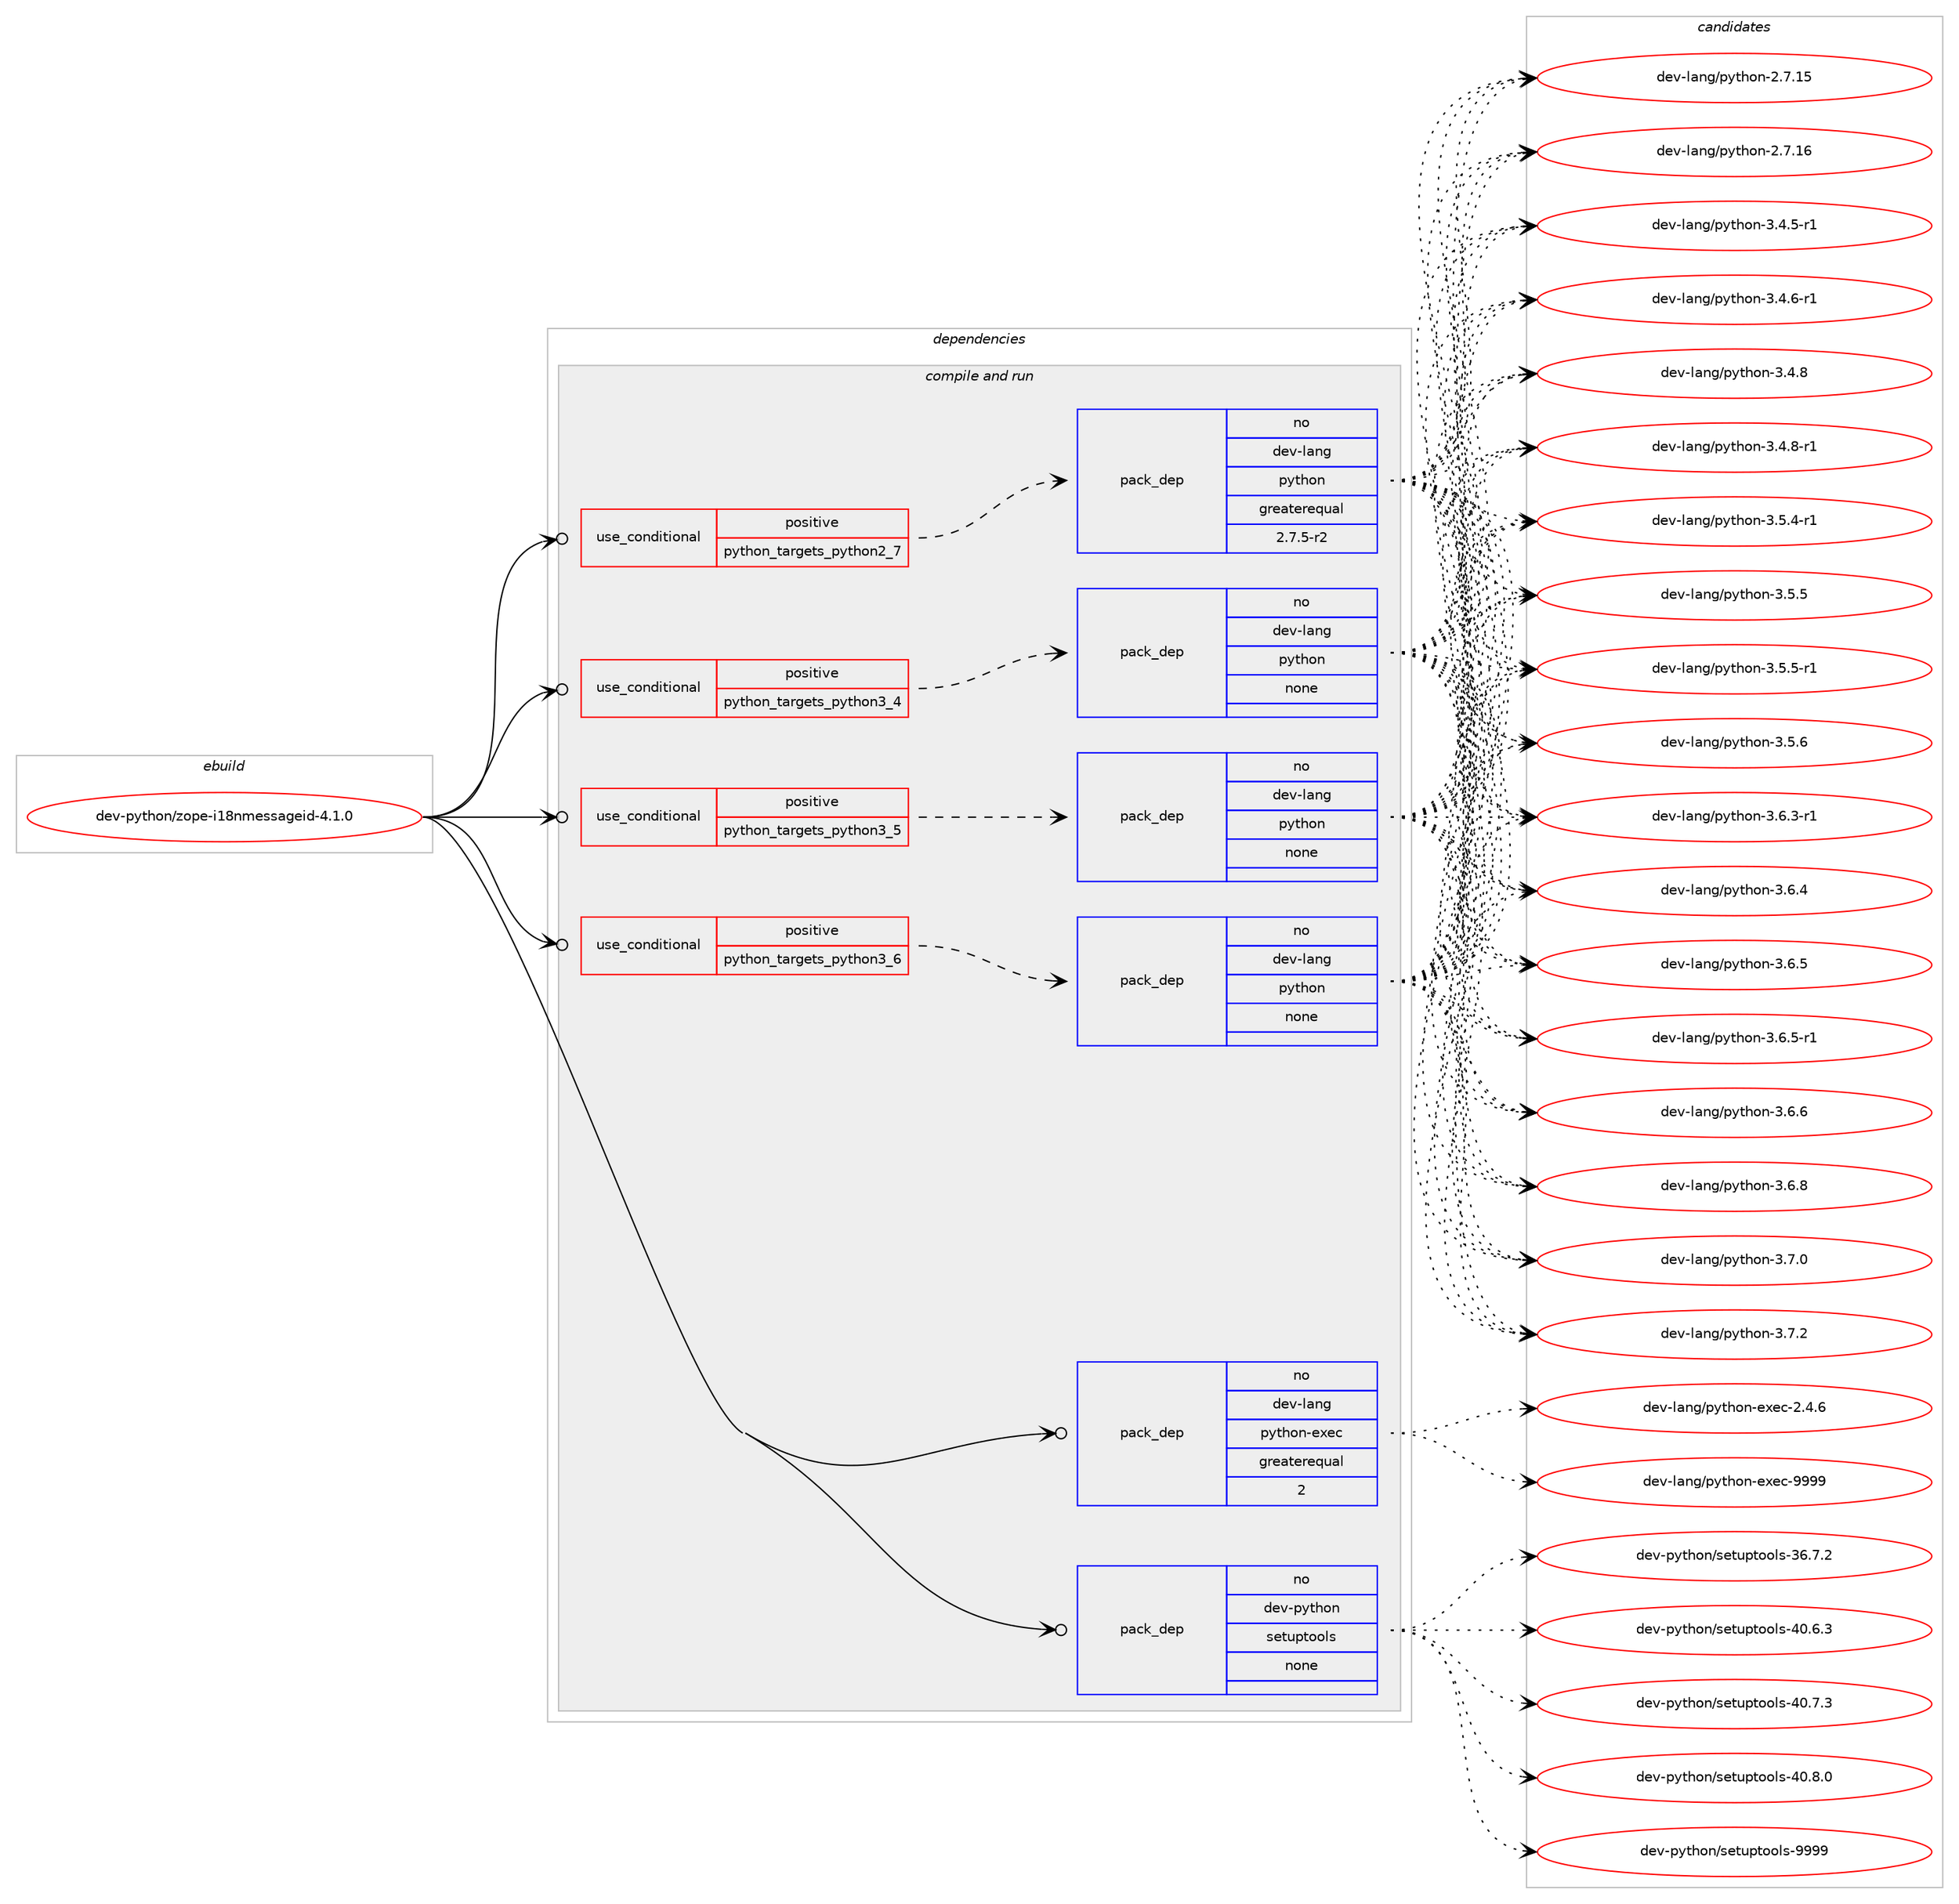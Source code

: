 digraph prolog {

# *************
# Graph options
# *************

newrank=true;
concentrate=true;
compound=true;
graph [rankdir=LR,fontname=Helvetica,fontsize=10,ranksep=1.5];#, ranksep=2.5, nodesep=0.2];
edge  [arrowhead=vee];
node  [fontname=Helvetica,fontsize=10];

# **********
# The ebuild
# **********

subgraph cluster_leftcol {
color=gray;
rank=same;
label=<<i>ebuild</i>>;
id [label="dev-python/zope-i18nmessageid-4.1.0", color=red, width=4, href="../dev-python/zope-i18nmessageid-4.1.0.svg"];
}

# ****************
# The dependencies
# ****************

subgraph cluster_midcol {
color=gray;
label=<<i>dependencies</i>>;
subgraph cluster_compile {
fillcolor="#eeeeee";
style=filled;
label=<<i>compile</i>>;
}
subgraph cluster_compileandrun {
fillcolor="#eeeeee";
style=filled;
label=<<i>compile and run</i>>;
subgraph cond387317 {
dependency1449375 [label=<<TABLE BORDER="0" CELLBORDER="1" CELLSPACING="0" CELLPADDING="4"><TR><TD ROWSPAN="3" CELLPADDING="10">use_conditional</TD></TR><TR><TD>positive</TD></TR><TR><TD>python_targets_python2_7</TD></TR></TABLE>>, shape=none, color=red];
subgraph pack1038685 {
dependency1449376 [label=<<TABLE BORDER="0" CELLBORDER="1" CELLSPACING="0" CELLPADDING="4" WIDTH="220"><TR><TD ROWSPAN="6" CELLPADDING="30">pack_dep</TD></TR><TR><TD WIDTH="110">no</TD></TR><TR><TD>dev-lang</TD></TR><TR><TD>python</TD></TR><TR><TD>greaterequal</TD></TR><TR><TD>2.7.5-r2</TD></TR></TABLE>>, shape=none, color=blue];
}
dependency1449375:e -> dependency1449376:w [weight=20,style="dashed",arrowhead="vee"];
}
id:e -> dependency1449375:w [weight=20,style="solid",arrowhead="odotvee"];
subgraph cond387318 {
dependency1449377 [label=<<TABLE BORDER="0" CELLBORDER="1" CELLSPACING="0" CELLPADDING="4"><TR><TD ROWSPAN="3" CELLPADDING="10">use_conditional</TD></TR><TR><TD>positive</TD></TR><TR><TD>python_targets_python3_4</TD></TR></TABLE>>, shape=none, color=red];
subgraph pack1038686 {
dependency1449378 [label=<<TABLE BORDER="0" CELLBORDER="1" CELLSPACING="0" CELLPADDING="4" WIDTH="220"><TR><TD ROWSPAN="6" CELLPADDING="30">pack_dep</TD></TR><TR><TD WIDTH="110">no</TD></TR><TR><TD>dev-lang</TD></TR><TR><TD>python</TD></TR><TR><TD>none</TD></TR><TR><TD></TD></TR></TABLE>>, shape=none, color=blue];
}
dependency1449377:e -> dependency1449378:w [weight=20,style="dashed",arrowhead="vee"];
}
id:e -> dependency1449377:w [weight=20,style="solid",arrowhead="odotvee"];
subgraph cond387319 {
dependency1449379 [label=<<TABLE BORDER="0" CELLBORDER="1" CELLSPACING="0" CELLPADDING="4"><TR><TD ROWSPAN="3" CELLPADDING="10">use_conditional</TD></TR><TR><TD>positive</TD></TR><TR><TD>python_targets_python3_5</TD></TR></TABLE>>, shape=none, color=red];
subgraph pack1038687 {
dependency1449380 [label=<<TABLE BORDER="0" CELLBORDER="1" CELLSPACING="0" CELLPADDING="4" WIDTH="220"><TR><TD ROWSPAN="6" CELLPADDING="30">pack_dep</TD></TR><TR><TD WIDTH="110">no</TD></TR><TR><TD>dev-lang</TD></TR><TR><TD>python</TD></TR><TR><TD>none</TD></TR><TR><TD></TD></TR></TABLE>>, shape=none, color=blue];
}
dependency1449379:e -> dependency1449380:w [weight=20,style="dashed",arrowhead="vee"];
}
id:e -> dependency1449379:w [weight=20,style="solid",arrowhead="odotvee"];
subgraph cond387320 {
dependency1449381 [label=<<TABLE BORDER="0" CELLBORDER="1" CELLSPACING="0" CELLPADDING="4"><TR><TD ROWSPAN="3" CELLPADDING="10">use_conditional</TD></TR><TR><TD>positive</TD></TR><TR><TD>python_targets_python3_6</TD></TR></TABLE>>, shape=none, color=red];
subgraph pack1038688 {
dependency1449382 [label=<<TABLE BORDER="0" CELLBORDER="1" CELLSPACING="0" CELLPADDING="4" WIDTH="220"><TR><TD ROWSPAN="6" CELLPADDING="30">pack_dep</TD></TR><TR><TD WIDTH="110">no</TD></TR><TR><TD>dev-lang</TD></TR><TR><TD>python</TD></TR><TR><TD>none</TD></TR><TR><TD></TD></TR></TABLE>>, shape=none, color=blue];
}
dependency1449381:e -> dependency1449382:w [weight=20,style="dashed",arrowhead="vee"];
}
id:e -> dependency1449381:w [weight=20,style="solid",arrowhead="odotvee"];
subgraph pack1038689 {
dependency1449383 [label=<<TABLE BORDER="0" CELLBORDER="1" CELLSPACING="0" CELLPADDING="4" WIDTH="220"><TR><TD ROWSPAN="6" CELLPADDING="30">pack_dep</TD></TR><TR><TD WIDTH="110">no</TD></TR><TR><TD>dev-lang</TD></TR><TR><TD>python-exec</TD></TR><TR><TD>greaterequal</TD></TR><TR><TD>2</TD></TR></TABLE>>, shape=none, color=blue];
}
id:e -> dependency1449383:w [weight=20,style="solid",arrowhead="odotvee"];
subgraph pack1038690 {
dependency1449384 [label=<<TABLE BORDER="0" CELLBORDER="1" CELLSPACING="0" CELLPADDING="4" WIDTH="220"><TR><TD ROWSPAN="6" CELLPADDING="30">pack_dep</TD></TR><TR><TD WIDTH="110">no</TD></TR><TR><TD>dev-python</TD></TR><TR><TD>setuptools</TD></TR><TR><TD>none</TD></TR><TR><TD></TD></TR></TABLE>>, shape=none, color=blue];
}
id:e -> dependency1449384:w [weight=20,style="solid",arrowhead="odotvee"];
}
subgraph cluster_run {
fillcolor="#eeeeee";
style=filled;
label=<<i>run</i>>;
}
}

# **************
# The candidates
# **************

subgraph cluster_choices {
rank=same;
color=gray;
label=<<i>candidates</i>>;

subgraph choice1038685 {
color=black;
nodesep=1;
choice10010111845108971101034711212111610411111045504655464953 [label="dev-lang/python-2.7.15", color=red, width=4,href="../dev-lang/python-2.7.15.svg"];
choice10010111845108971101034711212111610411111045504655464954 [label="dev-lang/python-2.7.16", color=red, width=4,href="../dev-lang/python-2.7.16.svg"];
choice1001011184510897110103471121211161041111104551465246534511449 [label="dev-lang/python-3.4.5-r1", color=red, width=4,href="../dev-lang/python-3.4.5-r1.svg"];
choice1001011184510897110103471121211161041111104551465246544511449 [label="dev-lang/python-3.4.6-r1", color=red, width=4,href="../dev-lang/python-3.4.6-r1.svg"];
choice100101118451089711010347112121116104111110455146524656 [label="dev-lang/python-3.4.8", color=red, width=4,href="../dev-lang/python-3.4.8.svg"];
choice1001011184510897110103471121211161041111104551465246564511449 [label="dev-lang/python-3.4.8-r1", color=red, width=4,href="../dev-lang/python-3.4.8-r1.svg"];
choice1001011184510897110103471121211161041111104551465346524511449 [label="dev-lang/python-3.5.4-r1", color=red, width=4,href="../dev-lang/python-3.5.4-r1.svg"];
choice100101118451089711010347112121116104111110455146534653 [label="dev-lang/python-3.5.5", color=red, width=4,href="../dev-lang/python-3.5.5.svg"];
choice1001011184510897110103471121211161041111104551465346534511449 [label="dev-lang/python-3.5.5-r1", color=red, width=4,href="../dev-lang/python-3.5.5-r1.svg"];
choice100101118451089711010347112121116104111110455146534654 [label="dev-lang/python-3.5.6", color=red, width=4,href="../dev-lang/python-3.5.6.svg"];
choice1001011184510897110103471121211161041111104551465446514511449 [label="dev-lang/python-3.6.3-r1", color=red, width=4,href="../dev-lang/python-3.6.3-r1.svg"];
choice100101118451089711010347112121116104111110455146544652 [label="dev-lang/python-3.6.4", color=red, width=4,href="../dev-lang/python-3.6.4.svg"];
choice100101118451089711010347112121116104111110455146544653 [label="dev-lang/python-3.6.5", color=red, width=4,href="../dev-lang/python-3.6.5.svg"];
choice1001011184510897110103471121211161041111104551465446534511449 [label="dev-lang/python-3.6.5-r1", color=red, width=4,href="../dev-lang/python-3.6.5-r1.svg"];
choice100101118451089711010347112121116104111110455146544654 [label="dev-lang/python-3.6.6", color=red, width=4,href="../dev-lang/python-3.6.6.svg"];
choice100101118451089711010347112121116104111110455146544656 [label="dev-lang/python-3.6.8", color=red, width=4,href="../dev-lang/python-3.6.8.svg"];
choice100101118451089711010347112121116104111110455146554648 [label="dev-lang/python-3.7.0", color=red, width=4,href="../dev-lang/python-3.7.0.svg"];
choice100101118451089711010347112121116104111110455146554650 [label="dev-lang/python-3.7.2", color=red, width=4,href="../dev-lang/python-3.7.2.svg"];
dependency1449376:e -> choice10010111845108971101034711212111610411111045504655464953:w [style=dotted,weight="100"];
dependency1449376:e -> choice10010111845108971101034711212111610411111045504655464954:w [style=dotted,weight="100"];
dependency1449376:e -> choice1001011184510897110103471121211161041111104551465246534511449:w [style=dotted,weight="100"];
dependency1449376:e -> choice1001011184510897110103471121211161041111104551465246544511449:w [style=dotted,weight="100"];
dependency1449376:e -> choice100101118451089711010347112121116104111110455146524656:w [style=dotted,weight="100"];
dependency1449376:e -> choice1001011184510897110103471121211161041111104551465246564511449:w [style=dotted,weight="100"];
dependency1449376:e -> choice1001011184510897110103471121211161041111104551465346524511449:w [style=dotted,weight="100"];
dependency1449376:e -> choice100101118451089711010347112121116104111110455146534653:w [style=dotted,weight="100"];
dependency1449376:e -> choice1001011184510897110103471121211161041111104551465346534511449:w [style=dotted,weight="100"];
dependency1449376:e -> choice100101118451089711010347112121116104111110455146534654:w [style=dotted,weight="100"];
dependency1449376:e -> choice1001011184510897110103471121211161041111104551465446514511449:w [style=dotted,weight="100"];
dependency1449376:e -> choice100101118451089711010347112121116104111110455146544652:w [style=dotted,weight="100"];
dependency1449376:e -> choice100101118451089711010347112121116104111110455146544653:w [style=dotted,weight="100"];
dependency1449376:e -> choice1001011184510897110103471121211161041111104551465446534511449:w [style=dotted,weight="100"];
dependency1449376:e -> choice100101118451089711010347112121116104111110455146544654:w [style=dotted,weight="100"];
dependency1449376:e -> choice100101118451089711010347112121116104111110455146544656:w [style=dotted,weight="100"];
dependency1449376:e -> choice100101118451089711010347112121116104111110455146554648:w [style=dotted,weight="100"];
dependency1449376:e -> choice100101118451089711010347112121116104111110455146554650:w [style=dotted,weight="100"];
}
subgraph choice1038686 {
color=black;
nodesep=1;
choice10010111845108971101034711212111610411111045504655464953 [label="dev-lang/python-2.7.15", color=red, width=4,href="../dev-lang/python-2.7.15.svg"];
choice10010111845108971101034711212111610411111045504655464954 [label="dev-lang/python-2.7.16", color=red, width=4,href="../dev-lang/python-2.7.16.svg"];
choice1001011184510897110103471121211161041111104551465246534511449 [label="dev-lang/python-3.4.5-r1", color=red, width=4,href="../dev-lang/python-3.4.5-r1.svg"];
choice1001011184510897110103471121211161041111104551465246544511449 [label="dev-lang/python-3.4.6-r1", color=red, width=4,href="../dev-lang/python-3.4.6-r1.svg"];
choice100101118451089711010347112121116104111110455146524656 [label="dev-lang/python-3.4.8", color=red, width=4,href="../dev-lang/python-3.4.8.svg"];
choice1001011184510897110103471121211161041111104551465246564511449 [label="dev-lang/python-3.4.8-r1", color=red, width=4,href="../dev-lang/python-3.4.8-r1.svg"];
choice1001011184510897110103471121211161041111104551465346524511449 [label="dev-lang/python-3.5.4-r1", color=red, width=4,href="../dev-lang/python-3.5.4-r1.svg"];
choice100101118451089711010347112121116104111110455146534653 [label="dev-lang/python-3.5.5", color=red, width=4,href="../dev-lang/python-3.5.5.svg"];
choice1001011184510897110103471121211161041111104551465346534511449 [label="dev-lang/python-3.5.5-r1", color=red, width=4,href="../dev-lang/python-3.5.5-r1.svg"];
choice100101118451089711010347112121116104111110455146534654 [label="dev-lang/python-3.5.6", color=red, width=4,href="../dev-lang/python-3.5.6.svg"];
choice1001011184510897110103471121211161041111104551465446514511449 [label="dev-lang/python-3.6.3-r1", color=red, width=4,href="../dev-lang/python-3.6.3-r1.svg"];
choice100101118451089711010347112121116104111110455146544652 [label="dev-lang/python-3.6.4", color=red, width=4,href="../dev-lang/python-3.6.4.svg"];
choice100101118451089711010347112121116104111110455146544653 [label="dev-lang/python-3.6.5", color=red, width=4,href="../dev-lang/python-3.6.5.svg"];
choice1001011184510897110103471121211161041111104551465446534511449 [label="dev-lang/python-3.6.5-r1", color=red, width=4,href="../dev-lang/python-3.6.5-r1.svg"];
choice100101118451089711010347112121116104111110455146544654 [label="dev-lang/python-3.6.6", color=red, width=4,href="../dev-lang/python-3.6.6.svg"];
choice100101118451089711010347112121116104111110455146544656 [label="dev-lang/python-3.6.8", color=red, width=4,href="../dev-lang/python-3.6.8.svg"];
choice100101118451089711010347112121116104111110455146554648 [label="dev-lang/python-3.7.0", color=red, width=4,href="../dev-lang/python-3.7.0.svg"];
choice100101118451089711010347112121116104111110455146554650 [label="dev-lang/python-3.7.2", color=red, width=4,href="../dev-lang/python-3.7.2.svg"];
dependency1449378:e -> choice10010111845108971101034711212111610411111045504655464953:w [style=dotted,weight="100"];
dependency1449378:e -> choice10010111845108971101034711212111610411111045504655464954:w [style=dotted,weight="100"];
dependency1449378:e -> choice1001011184510897110103471121211161041111104551465246534511449:w [style=dotted,weight="100"];
dependency1449378:e -> choice1001011184510897110103471121211161041111104551465246544511449:w [style=dotted,weight="100"];
dependency1449378:e -> choice100101118451089711010347112121116104111110455146524656:w [style=dotted,weight="100"];
dependency1449378:e -> choice1001011184510897110103471121211161041111104551465246564511449:w [style=dotted,weight="100"];
dependency1449378:e -> choice1001011184510897110103471121211161041111104551465346524511449:w [style=dotted,weight="100"];
dependency1449378:e -> choice100101118451089711010347112121116104111110455146534653:w [style=dotted,weight="100"];
dependency1449378:e -> choice1001011184510897110103471121211161041111104551465346534511449:w [style=dotted,weight="100"];
dependency1449378:e -> choice100101118451089711010347112121116104111110455146534654:w [style=dotted,weight="100"];
dependency1449378:e -> choice1001011184510897110103471121211161041111104551465446514511449:w [style=dotted,weight="100"];
dependency1449378:e -> choice100101118451089711010347112121116104111110455146544652:w [style=dotted,weight="100"];
dependency1449378:e -> choice100101118451089711010347112121116104111110455146544653:w [style=dotted,weight="100"];
dependency1449378:e -> choice1001011184510897110103471121211161041111104551465446534511449:w [style=dotted,weight="100"];
dependency1449378:e -> choice100101118451089711010347112121116104111110455146544654:w [style=dotted,weight="100"];
dependency1449378:e -> choice100101118451089711010347112121116104111110455146544656:w [style=dotted,weight="100"];
dependency1449378:e -> choice100101118451089711010347112121116104111110455146554648:w [style=dotted,weight="100"];
dependency1449378:e -> choice100101118451089711010347112121116104111110455146554650:w [style=dotted,weight="100"];
}
subgraph choice1038687 {
color=black;
nodesep=1;
choice10010111845108971101034711212111610411111045504655464953 [label="dev-lang/python-2.7.15", color=red, width=4,href="../dev-lang/python-2.7.15.svg"];
choice10010111845108971101034711212111610411111045504655464954 [label="dev-lang/python-2.7.16", color=red, width=4,href="../dev-lang/python-2.7.16.svg"];
choice1001011184510897110103471121211161041111104551465246534511449 [label="dev-lang/python-3.4.5-r1", color=red, width=4,href="../dev-lang/python-3.4.5-r1.svg"];
choice1001011184510897110103471121211161041111104551465246544511449 [label="dev-lang/python-3.4.6-r1", color=red, width=4,href="../dev-lang/python-3.4.6-r1.svg"];
choice100101118451089711010347112121116104111110455146524656 [label="dev-lang/python-3.4.8", color=red, width=4,href="../dev-lang/python-3.4.8.svg"];
choice1001011184510897110103471121211161041111104551465246564511449 [label="dev-lang/python-3.4.8-r1", color=red, width=4,href="../dev-lang/python-3.4.8-r1.svg"];
choice1001011184510897110103471121211161041111104551465346524511449 [label="dev-lang/python-3.5.4-r1", color=red, width=4,href="../dev-lang/python-3.5.4-r1.svg"];
choice100101118451089711010347112121116104111110455146534653 [label="dev-lang/python-3.5.5", color=red, width=4,href="../dev-lang/python-3.5.5.svg"];
choice1001011184510897110103471121211161041111104551465346534511449 [label="dev-lang/python-3.5.5-r1", color=red, width=4,href="../dev-lang/python-3.5.5-r1.svg"];
choice100101118451089711010347112121116104111110455146534654 [label="dev-lang/python-3.5.6", color=red, width=4,href="../dev-lang/python-3.5.6.svg"];
choice1001011184510897110103471121211161041111104551465446514511449 [label="dev-lang/python-3.6.3-r1", color=red, width=4,href="../dev-lang/python-3.6.3-r1.svg"];
choice100101118451089711010347112121116104111110455146544652 [label="dev-lang/python-3.6.4", color=red, width=4,href="../dev-lang/python-3.6.4.svg"];
choice100101118451089711010347112121116104111110455146544653 [label="dev-lang/python-3.6.5", color=red, width=4,href="../dev-lang/python-3.6.5.svg"];
choice1001011184510897110103471121211161041111104551465446534511449 [label="dev-lang/python-3.6.5-r1", color=red, width=4,href="../dev-lang/python-3.6.5-r1.svg"];
choice100101118451089711010347112121116104111110455146544654 [label="dev-lang/python-3.6.6", color=red, width=4,href="../dev-lang/python-3.6.6.svg"];
choice100101118451089711010347112121116104111110455146544656 [label="dev-lang/python-3.6.8", color=red, width=4,href="../dev-lang/python-3.6.8.svg"];
choice100101118451089711010347112121116104111110455146554648 [label="dev-lang/python-3.7.0", color=red, width=4,href="../dev-lang/python-3.7.0.svg"];
choice100101118451089711010347112121116104111110455146554650 [label="dev-lang/python-3.7.2", color=red, width=4,href="../dev-lang/python-3.7.2.svg"];
dependency1449380:e -> choice10010111845108971101034711212111610411111045504655464953:w [style=dotted,weight="100"];
dependency1449380:e -> choice10010111845108971101034711212111610411111045504655464954:w [style=dotted,weight="100"];
dependency1449380:e -> choice1001011184510897110103471121211161041111104551465246534511449:w [style=dotted,weight="100"];
dependency1449380:e -> choice1001011184510897110103471121211161041111104551465246544511449:w [style=dotted,weight="100"];
dependency1449380:e -> choice100101118451089711010347112121116104111110455146524656:w [style=dotted,weight="100"];
dependency1449380:e -> choice1001011184510897110103471121211161041111104551465246564511449:w [style=dotted,weight="100"];
dependency1449380:e -> choice1001011184510897110103471121211161041111104551465346524511449:w [style=dotted,weight="100"];
dependency1449380:e -> choice100101118451089711010347112121116104111110455146534653:w [style=dotted,weight="100"];
dependency1449380:e -> choice1001011184510897110103471121211161041111104551465346534511449:w [style=dotted,weight="100"];
dependency1449380:e -> choice100101118451089711010347112121116104111110455146534654:w [style=dotted,weight="100"];
dependency1449380:e -> choice1001011184510897110103471121211161041111104551465446514511449:w [style=dotted,weight="100"];
dependency1449380:e -> choice100101118451089711010347112121116104111110455146544652:w [style=dotted,weight="100"];
dependency1449380:e -> choice100101118451089711010347112121116104111110455146544653:w [style=dotted,weight="100"];
dependency1449380:e -> choice1001011184510897110103471121211161041111104551465446534511449:w [style=dotted,weight="100"];
dependency1449380:e -> choice100101118451089711010347112121116104111110455146544654:w [style=dotted,weight="100"];
dependency1449380:e -> choice100101118451089711010347112121116104111110455146544656:w [style=dotted,weight="100"];
dependency1449380:e -> choice100101118451089711010347112121116104111110455146554648:w [style=dotted,weight="100"];
dependency1449380:e -> choice100101118451089711010347112121116104111110455146554650:w [style=dotted,weight="100"];
}
subgraph choice1038688 {
color=black;
nodesep=1;
choice10010111845108971101034711212111610411111045504655464953 [label="dev-lang/python-2.7.15", color=red, width=4,href="../dev-lang/python-2.7.15.svg"];
choice10010111845108971101034711212111610411111045504655464954 [label="dev-lang/python-2.7.16", color=red, width=4,href="../dev-lang/python-2.7.16.svg"];
choice1001011184510897110103471121211161041111104551465246534511449 [label="dev-lang/python-3.4.5-r1", color=red, width=4,href="../dev-lang/python-3.4.5-r1.svg"];
choice1001011184510897110103471121211161041111104551465246544511449 [label="dev-lang/python-3.4.6-r1", color=red, width=4,href="../dev-lang/python-3.4.6-r1.svg"];
choice100101118451089711010347112121116104111110455146524656 [label="dev-lang/python-3.4.8", color=red, width=4,href="../dev-lang/python-3.4.8.svg"];
choice1001011184510897110103471121211161041111104551465246564511449 [label="dev-lang/python-3.4.8-r1", color=red, width=4,href="../dev-lang/python-3.4.8-r1.svg"];
choice1001011184510897110103471121211161041111104551465346524511449 [label="dev-lang/python-3.5.4-r1", color=red, width=4,href="../dev-lang/python-3.5.4-r1.svg"];
choice100101118451089711010347112121116104111110455146534653 [label="dev-lang/python-3.5.5", color=red, width=4,href="../dev-lang/python-3.5.5.svg"];
choice1001011184510897110103471121211161041111104551465346534511449 [label="dev-lang/python-3.5.5-r1", color=red, width=4,href="../dev-lang/python-3.5.5-r1.svg"];
choice100101118451089711010347112121116104111110455146534654 [label="dev-lang/python-3.5.6", color=red, width=4,href="../dev-lang/python-3.5.6.svg"];
choice1001011184510897110103471121211161041111104551465446514511449 [label="dev-lang/python-3.6.3-r1", color=red, width=4,href="../dev-lang/python-3.6.3-r1.svg"];
choice100101118451089711010347112121116104111110455146544652 [label="dev-lang/python-3.6.4", color=red, width=4,href="../dev-lang/python-3.6.4.svg"];
choice100101118451089711010347112121116104111110455146544653 [label="dev-lang/python-3.6.5", color=red, width=4,href="../dev-lang/python-3.6.5.svg"];
choice1001011184510897110103471121211161041111104551465446534511449 [label="dev-lang/python-3.6.5-r1", color=red, width=4,href="../dev-lang/python-3.6.5-r1.svg"];
choice100101118451089711010347112121116104111110455146544654 [label="dev-lang/python-3.6.6", color=red, width=4,href="../dev-lang/python-3.6.6.svg"];
choice100101118451089711010347112121116104111110455146544656 [label="dev-lang/python-3.6.8", color=red, width=4,href="../dev-lang/python-3.6.8.svg"];
choice100101118451089711010347112121116104111110455146554648 [label="dev-lang/python-3.7.0", color=red, width=4,href="../dev-lang/python-3.7.0.svg"];
choice100101118451089711010347112121116104111110455146554650 [label="dev-lang/python-3.7.2", color=red, width=4,href="../dev-lang/python-3.7.2.svg"];
dependency1449382:e -> choice10010111845108971101034711212111610411111045504655464953:w [style=dotted,weight="100"];
dependency1449382:e -> choice10010111845108971101034711212111610411111045504655464954:w [style=dotted,weight="100"];
dependency1449382:e -> choice1001011184510897110103471121211161041111104551465246534511449:w [style=dotted,weight="100"];
dependency1449382:e -> choice1001011184510897110103471121211161041111104551465246544511449:w [style=dotted,weight="100"];
dependency1449382:e -> choice100101118451089711010347112121116104111110455146524656:w [style=dotted,weight="100"];
dependency1449382:e -> choice1001011184510897110103471121211161041111104551465246564511449:w [style=dotted,weight="100"];
dependency1449382:e -> choice1001011184510897110103471121211161041111104551465346524511449:w [style=dotted,weight="100"];
dependency1449382:e -> choice100101118451089711010347112121116104111110455146534653:w [style=dotted,weight="100"];
dependency1449382:e -> choice1001011184510897110103471121211161041111104551465346534511449:w [style=dotted,weight="100"];
dependency1449382:e -> choice100101118451089711010347112121116104111110455146534654:w [style=dotted,weight="100"];
dependency1449382:e -> choice1001011184510897110103471121211161041111104551465446514511449:w [style=dotted,weight="100"];
dependency1449382:e -> choice100101118451089711010347112121116104111110455146544652:w [style=dotted,weight="100"];
dependency1449382:e -> choice100101118451089711010347112121116104111110455146544653:w [style=dotted,weight="100"];
dependency1449382:e -> choice1001011184510897110103471121211161041111104551465446534511449:w [style=dotted,weight="100"];
dependency1449382:e -> choice100101118451089711010347112121116104111110455146544654:w [style=dotted,weight="100"];
dependency1449382:e -> choice100101118451089711010347112121116104111110455146544656:w [style=dotted,weight="100"];
dependency1449382:e -> choice100101118451089711010347112121116104111110455146554648:w [style=dotted,weight="100"];
dependency1449382:e -> choice100101118451089711010347112121116104111110455146554650:w [style=dotted,weight="100"];
}
subgraph choice1038689 {
color=black;
nodesep=1;
choice1001011184510897110103471121211161041111104510112010199455046524654 [label="dev-lang/python-exec-2.4.6", color=red, width=4,href="../dev-lang/python-exec-2.4.6.svg"];
choice10010111845108971101034711212111610411111045101120101994557575757 [label="dev-lang/python-exec-9999", color=red, width=4,href="../dev-lang/python-exec-9999.svg"];
dependency1449383:e -> choice1001011184510897110103471121211161041111104510112010199455046524654:w [style=dotted,weight="100"];
dependency1449383:e -> choice10010111845108971101034711212111610411111045101120101994557575757:w [style=dotted,weight="100"];
}
subgraph choice1038690 {
color=black;
nodesep=1;
choice100101118451121211161041111104711510111611711211611111110811545515446554650 [label="dev-python/setuptools-36.7.2", color=red, width=4,href="../dev-python/setuptools-36.7.2.svg"];
choice100101118451121211161041111104711510111611711211611111110811545524846544651 [label="dev-python/setuptools-40.6.3", color=red, width=4,href="../dev-python/setuptools-40.6.3.svg"];
choice100101118451121211161041111104711510111611711211611111110811545524846554651 [label="dev-python/setuptools-40.7.3", color=red, width=4,href="../dev-python/setuptools-40.7.3.svg"];
choice100101118451121211161041111104711510111611711211611111110811545524846564648 [label="dev-python/setuptools-40.8.0", color=red, width=4,href="../dev-python/setuptools-40.8.0.svg"];
choice10010111845112121116104111110471151011161171121161111111081154557575757 [label="dev-python/setuptools-9999", color=red, width=4,href="../dev-python/setuptools-9999.svg"];
dependency1449384:e -> choice100101118451121211161041111104711510111611711211611111110811545515446554650:w [style=dotted,weight="100"];
dependency1449384:e -> choice100101118451121211161041111104711510111611711211611111110811545524846544651:w [style=dotted,weight="100"];
dependency1449384:e -> choice100101118451121211161041111104711510111611711211611111110811545524846554651:w [style=dotted,weight="100"];
dependency1449384:e -> choice100101118451121211161041111104711510111611711211611111110811545524846564648:w [style=dotted,weight="100"];
dependency1449384:e -> choice10010111845112121116104111110471151011161171121161111111081154557575757:w [style=dotted,weight="100"];
}
}

}
